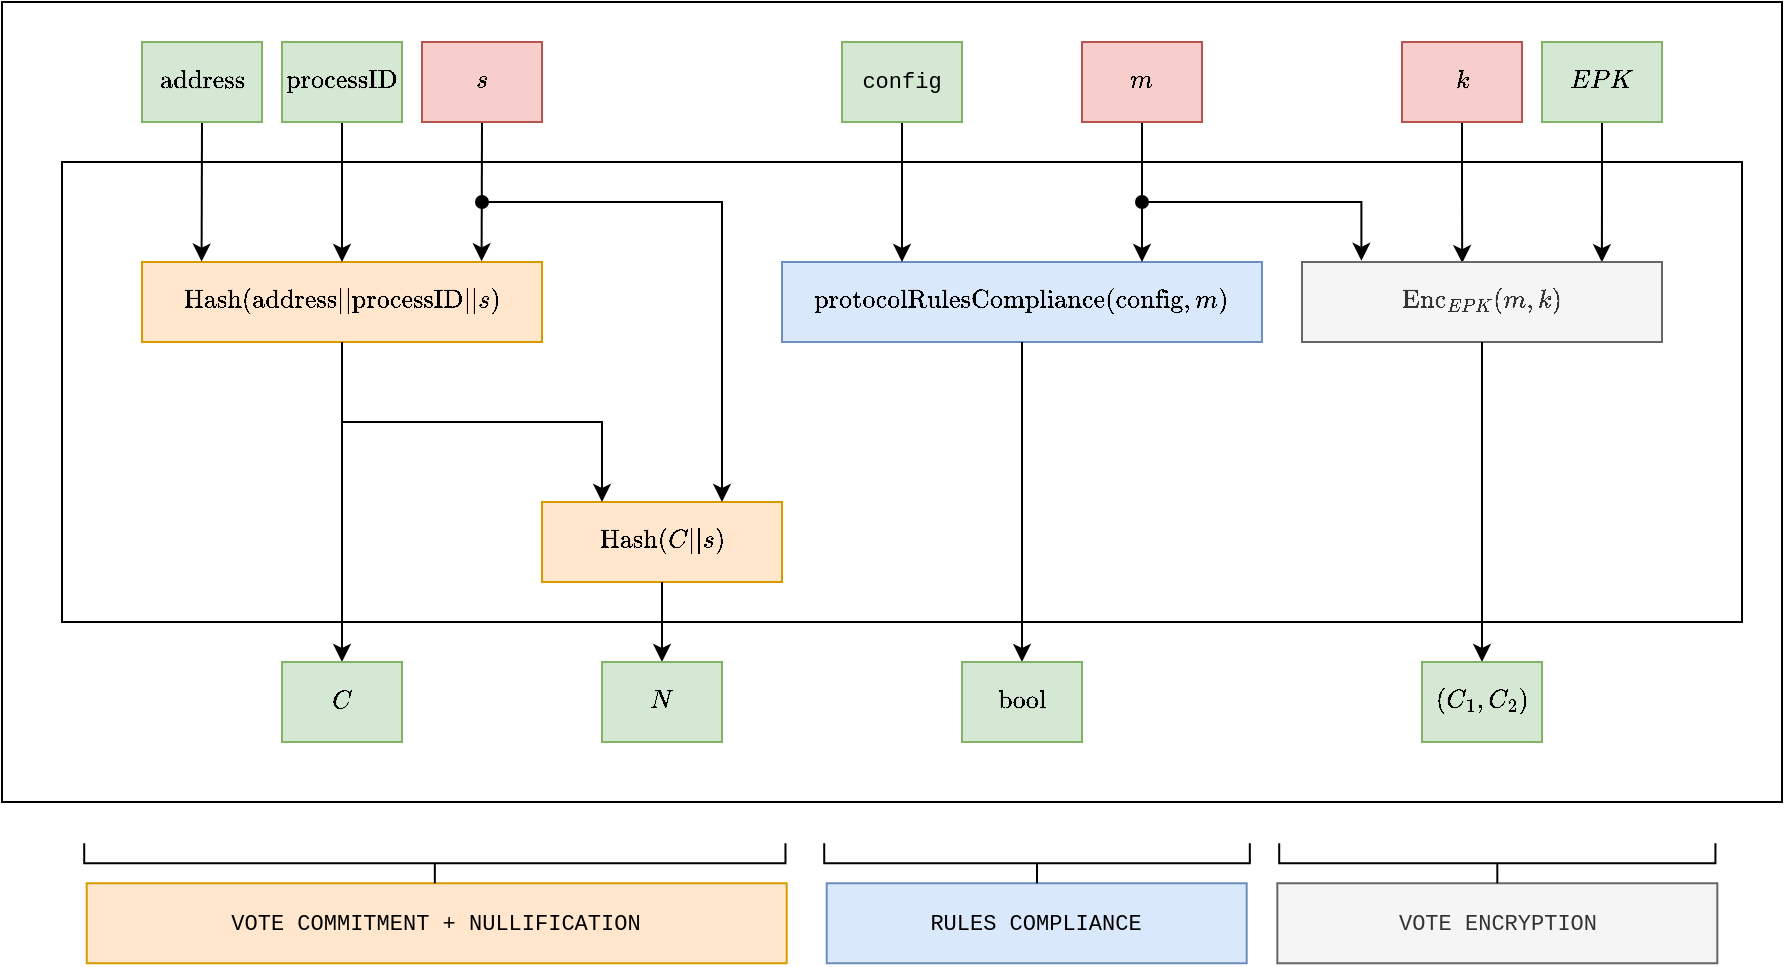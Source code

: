 <mxfile version="25.0.1" pages="4">
  <diagram id="-JAmnd0uZNJ1_gcuKymy" name="1. voter-circuit">
    <mxGraphModel dx="1434" dy="753" grid="1" gridSize="10" guides="1" tooltips="1" connect="1" arrows="1" fold="1" page="1" pageScale="1" pageWidth="1100" pageHeight="850" math="1" shadow="0">
      <root>
        <mxCell id="0" />
        <mxCell id="1" parent="0" />
        <mxCell id="EW1sCxBa3IzSmhOEwzda-1" value="" style="rounded=0;whiteSpace=wrap;html=1;fontFamily=Courier New;" parent="1" vertex="1">
          <mxGeometry x="130" y="60" width="890" height="400" as="geometry" />
        </mxCell>
        <mxCell id="EW1sCxBa3IzSmhOEwzda-2" value="" style="rounded=0;whiteSpace=wrap;html=1;fontFamily=Courier New;" parent="1" vertex="1">
          <mxGeometry x="160" y="140" width="840" height="230" as="geometry" />
        </mxCell>
        <mxCell id="EW1sCxBa3IzSmhOEwzda-3" value="$$\text{Hash}(\text{address} || \text{processID} || s)$$" style="rounded=0;whiteSpace=wrap;html=1;fontSize=11;fontFamily=Courier New;fillColor=#ffe6cc;strokeColor=#d79b00;" parent="1" vertex="1">
          <mxGeometry x="200" y="190" width="200" height="40" as="geometry" />
        </mxCell>
        <mxCell id="EW1sCxBa3IzSmhOEwzda-4" value="" style="endArrow=classic;html=1;rounded=0;exitX=0.5;exitY=1;exitDx=0;exitDy=0;entryX=0.849;entryY=-0.009;entryDx=0;entryDy=0;entryPerimeter=0;fontSize=11;fontFamily=Courier New;" parent="1" source="EW1sCxBa3IzSmhOEwzda-10" target="EW1sCxBa3IzSmhOEwzda-3" edge="1">
          <mxGeometry width="50" height="50" relative="1" as="geometry">
            <mxPoint x="370" y="160" as="sourcePoint" />
            <mxPoint x="369.89" y="200" as="targetPoint" />
          </mxGeometry>
        </mxCell>
        <mxCell id="EW1sCxBa3IzSmhOEwzda-5" value="" style="endArrow=classic;html=1;rounded=0;exitX=0.5;exitY=1;exitDx=0;exitDy=0;entryX=0.5;entryY=0;entryDx=0;entryDy=0;fontSize=11;fontFamily=Courier New;" parent="1" source="EW1sCxBa3IzSmhOEwzda-9" target="EW1sCxBa3IzSmhOEwzda-3" edge="1">
          <mxGeometry width="50" height="50" relative="1" as="geometry">
            <mxPoint x="300" y="160" as="sourcePoint" />
            <mxPoint x="299.89" y="200" as="targetPoint" />
          </mxGeometry>
        </mxCell>
        <mxCell id="EW1sCxBa3IzSmhOEwzda-6" value="" style="endArrow=classic;html=1;rounded=0;exitX=0.5;exitY=1;exitDx=0;exitDy=0;entryX=0.149;entryY=-0.005;entryDx=0;entryDy=0;entryPerimeter=0;fontSize=11;fontFamily=Courier New;" parent="1" source="EW1sCxBa3IzSmhOEwzda-8" target="EW1sCxBa3IzSmhOEwzda-3" edge="1">
          <mxGeometry width="50" height="50" relative="1" as="geometry">
            <mxPoint x="229.89" y="150" as="sourcePoint" />
            <mxPoint x="229.89" y="200" as="targetPoint" />
          </mxGeometry>
        </mxCell>
        <mxCell id="EW1sCxBa3IzSmhOEwzda-7" value="" style="endArrow=classic;html=1;rounded=0;entryX=0.5;entryY=0;entryDx=0;entryDy=0;exitX=0.5;exitY=1;exitDx=0;exitDy=0;fontSize=11;fontFamily=Courier New;" parent="1" source="EW1sCxBa3IzSmhOEwzda-3" target="EW1sCxBa3IzSmhOEwzda-11" edge="1">
          <mxGeometry width="50" height="50" relative="1" as="geometry">
            <mxPoint x="299.58" y="230" as="sourcePoint" />
            <mxPoint x="300" y="710" as="targetPoint" />
          </mxGeometry>
        </mxCell>
        <mxCell id="EW1sCxBa3IzSmhOEwzda-8" value="&lt;div style=&quot;font-size: 11px;&quot;&gt;$$\text{address}$$&lt;/div&gt;" style="rounded=0;whiteSpace=wrap;html=1;fontSize=11;fillColor=#d5e8d4;strokeColor=#82b366;fontFamily=Courier New;" parent="1" vertex="1">
          <mxGeometry x="200" y="80" width="60" height="40" as="geometry" />
        </mxCell>
        <mxCell id="EW1sCxBa3IzSmhOEwzda-9" value="$$\text{processID}$$" style="rounded=0;whiteSpace=wrap;html=1;fontSize=11;fillColor=#d5e8d4;strokeColor=#82b366;fontFamily=Courier New;" parent="1" vertex="1">
          <mxGeometry x="270" y="80" width="60" height="40" as="geometry" />
        </mxCell>
        <mxCell id="EW1sCxBa3IzSmhOEwzda-10" value="$$s$$" style="rounded=0;whiteSpace=wrap;html=1;fontSize=11;fillColor=#f8cecc;strokeColor=#b85450;fontFamily=Courier New;" parent="1" vertex="1">
          <mxGeometry x="340" y="80" width="60" height="40" as="geometry" />
        </mxCell>
        <mxCell id="EW1sCxBa3IzSmhOEwzda-11" value="$$C$$" style="rounded=0;whiteSpace=wrap;html=1;fontSize=11;fillColor=#d5e8d4;strokeColor=#82b366;fontFamily=Courier New;" parent="1" vertex="1">
          <mxGeometry x="270" y="390" width="60" height="40" as="geometry" />
        </mxCell>
        <mxCell id="EW1sCxBa3IzSmhOEwzda-12" value="$$\text{protocolRulesCompliance}(\text{config}, m)$$" style="rounded=0;whiteSpace=wrap;html=1;fontSize=11;fillColor=#dae8fc;strokeColor=#6c8ebf;fontFamily=Courier New;" parent="1" vertex="1">
          <mxGeometry x="520" y="190" width="240" height="40" as="geometry" />
        </mxCell>
        <mxCell id="EW1sCxBa3IzSmhOEwzda-13" value="" style="edgeStyle=orthogonalEdgeStyle;rounded=0;orthogonalLoop=1;jettySize=auto;html=1;entryX=0.25;entryY=0;entryDx=0;entryDy=0;fontSize=11;fontFamily=Courier New;" parent="1" source="EW1sCxBa3IzSmhOEwzda-14" target="EW1sCxBa3IzSmhOEwzda-12" edge="1">
          <mxGeometry relative="1" as="geometry" />
        </mxCell>
        <mxCell id="EW1sCxBa3IzSmhOEwzda-14" value="config" style="rounded=0;whiteSpace=wrap;html=1;fontSize=11;fillColor=#d5e8d4;strokeColor=#82b366;fontFamily=Courier New;" parent="1" vertex="1">
          <mxGeometry x="550" y="80" width="60" height="40" as="geometry" />
        </mxCell>
        <mxCell id="EW1sCxBa3IzSmhOEwzda-15" value="" style="edgeStyle=orthogonalEdgeStyle;rounded=0;orthogonalLoop=1;jettySize=auto;html=1;entryX=0.165;entryY=-0.015;entryDx=0;entryDy=0;entryPerimeter=0;startArrow=oval;startFill=1;fontSize=11;fontFamily=Courier New;" parent="1" target="EW1sCxBa3IzSmhOEwzda-22" edge="1">
          <mxGeometry relative="1" as="geometry">
            <mxPoint x="700" y="160" as="sourcePoint" />
            <Array as="points">
              <mxPoint x="700" y="160" />
              <mxPoint x="810" y="160" />
            </Array>
          </mxGeometry>
        </mxCell>
        <mxCell id="EW1sCxBa3IzSmhOEwzda-16" value="" style="edgeStyle=orthogonalEdgeStyle;rounded=0;orthogonalLoop=1;jettySize=auto;html=1;entryX=0.75;entryY=0;entryDx=0;entryDy=0;fontSize=11;fontFamily=Courier New;" parent="1" source="EW1sCxBa3IzSmhOEwzda-17" target="EW1sCxBa3IzSmhOEwzda-12" edge="1">
          <mxGeometry relative="1" as="geometry" />
        </mxCell>
        <mxCell id="EW1sCxBa3IzSmhOEwzda-17" value="$$m$$" style="rounded=0;whiteSpace=wrap;html=1;fontSize=11;fillColor=#f8cecc;strokeColor=#b85450;fontFamily=Courier New;" parent="1" vertex="1">
          <mxGeometry x="670" y="80" width="60" height="40" as="geometry" />
        </mxCell>
        <mxCell id="EW1sCxBa3IzSmhOEwzda-18" value="" style="edgeStyle=orthogonalEdgeStyle;rounded=0;orthogonalLoop=1;jettySize=auto;html=1;entryX=0.445;entryY=0.014;entryDx=0;entryDy=0;entryPerimeter=0;fontSize=11;fontFamily=Courier New;" parent="1" source="EW1sCxBa3IzSmhOEwzda-19" target="EW1sCxBa3IzSmhOEwzda-22" edge="1">
          <mxGeometry relative="1" as="geometry" />
        </mxCell>
        <mxCell id="EW1sCxBa3IzSmhOEwzda-19" value="$$k$$" style="rounded=0;whiteSpace=wrap;html=1;fontSize=11;fillColor=#f8cecc;strokeColor=#b85450;fontFamily=Courier New;" parent="1" vertex="1">
          <mxGeometry x="830" y="80" width="60" height="40" as="geometry" />
        </mxCell>
        <mxCell id="EW1sCxBa3IzSmhOEwzda-20" value="" style="edgeStyle=orthogonalEdgeStyle;rounded=0;orthogonalLoop=1;jettySize=auto;html=1;entryX=0.833;entryY=0.003;entryDx=0;entryDy=0;entryPerimeter=0;fontSize=11;fontFamily=Courier New;" parent="1" source="EW1sCxBa3IzSmhOEwzda-21" target="EW1sCxBa3IzSmhOEwzda-22" edge="1">
          <mxGeometry relative="1" as="geometry" />
        </mxCell>
        <mxCell id="EW1sCxBa3IzSmhOEwzda-21" value="$$EPK$$" style="rounded=0;whiteSpace=wrap;html=1;fontSize=11;fillColor=#d5e8d4;strokeColor=#82b366;fontFamily=Courier New;" parent="1" vertex="1">
          <mxGeometry x="900" y="80" width="60" height="40" as="geometry" />
        </mxCell>
        <mxCell id="EW1sCxBa3IzSmhOEwzda-22" value="$$\text{Enc}_{EPK}(m, k)$$" style="rounded=0;whiteSpace=wrap;html=1;fontSize=11;fontFamily=Courier New;fillColor=#f5f5f5;fontColor=#333333;strokeColor=#666666;" parent="1" vertex="1">
          <mxGeometry x="780" y="190" width="180" height="40" as="geometry" />
        </mxCell>
        <mxCell id="EW1sCxBa3IzSmhOEwzda-23" value="$$\text{Hash}(C || s)$$" style="rounded=0;whiteSpace=wrap;html=1;fontSize=11;fontFamily=Courier New;fillColor=#ffe6cc;strokeColor=#d79b00;" parent="1" vertex="1">
          <mxGeometry x="400" y="310" width="120" height="40" as="geometry" />
        </mxCell>
        <mxCell id="EW1sCxBa3IzSmhOEwzda-24" value="" style="edgeStyle=orthogonalEdgeStyle;rounded=0;orthogonalLoop=1;jettySize=auto;html=1;entryX=0.75;entryY=0;entryDx=0;entryDy=0;startArrow=oval;startFill=1;fontSize=11;fontFamily=Courier New;" parent="1" target="EW1sCxBa3IzSmhOEwzda-23" edge="1">
          <mxGeometry relative="1" as="geometry">
            <mxPoint x="370" y="160" as="sourcePoint" />
            <mxPoint x="490" y="189" as="targetPoint" />
            <Array as="points">
              <mxPoint x="490" y="160" />
            </Array>
          </mxGeometry>
        </mxCell>
        <mxCell id="EW1sCxBa3IzSmhOEwzda-25" value="" style="edgeStyle=orthogonalEdgeStyle;rounded=0;orthogonalLoop=1;jettySize=auto;html=1;entryX=0.25;entryY=0;entryDx=0;entryDy=0;fontSize=11;fontFamily=Courier New;" parent="1" target="EW1sCxBa3IzSmhOEwzda-23" edge="1">
          <mxGeometry relative="1" as="geometry">
            <mxPoint x="300" y="270" as="sourcePoint" />
            <mxPoint x="830" y="209" as="targetPoint" />
            <Array as="points">
              <mxPoint x="430" y="270" />
            </Array>
          </mxGeometry>
        </mxCell>
        <mxCell id="EW1sCxBa3IzSmhOEwzda-26" value="" style="endArrow=classic;html=1;rounded=0;exitX=0.5;exitY=1;exitDx=0;exitDy=0;entryX=0.5;entryY=0;entryDx=0;entryDy=0;fontSize=11;fontFamily=Courier New;" parent="1" source="EW1sCxBa3IzSmhOEwzda-23" target="EW1sCxBa3IzSmhOEwzda-27" edge="1">
          <mxGeometry width="50" height="50" relative="1" as="geometry">
            <mxPoint x="460" y="390" as="sourcePoint" />
            <mxPoint x="460" y="710" as="targetPoint" />
          </mxGeometry>
        </mxCell>
        <mxCell id="EW1sCxBa3IzSmhOEwzda-27" value="$$N$$" style="rounded=0;whiteSpace=wrap;html=1;fontSize=11;fillColor=#d5e8d4;strokeColor=#82b366;fontFamily=Courier New;" parent="1" vertex="1">
          <mxGeometry x="430" y="390" width="60" height="40" as="geometry" />
        </mxCell>
        <mxCell id="EW1sCxBa3IzSmhOEwzda-28" value="" style="endArrow=classic;html=1;rounded=0;exitX=0.5;exitY=1;exitDx=0;exitDy=0;entryX=0.5;entryY=0;entryDx=0;entryDy=0;fontSize=11;fontFamily=Courier New;" parent="1" source="EW1sCxBa3IzSmhOEwzda-12" target="EW1sCxBa3IzSmhOEwzda-29" edge="1">
          <mxGeometry width="50" height="50" relative="1" as="geometry">
            <mxPoint x="639.58" y="230" as="sourcePoint" />
            <mxPoint x="639.58" y="390" as="targetPoint" />
          </mxGeometry>
        </mxCell>
        <mxCell id="EW1sCxBa3IzSmhOEwzda-29" value="$$\text{bool}$$" style="rounded=0;whiteSpace=wrap;html=1;fontSize=11;fillColor=#d5e8d4;strokeColor=#82b366;fontFamily=Courier New;" parent="1" vertex="1">
          <mxGeometry x="610" y="390" width="60" height="40" as="geometry" />
        </mxCell>
        <mxCell id="EW1sCxBa3IzSmhOEwzda-30" value="" style="endArrow=classic;html=1;rounded=0;exitX=0.5;exitY=1;exitDx=0;exitDy=0;entryX=0.5;entryY=0;entryDx=0;entryDy=0;fontSize=11;fontFamily=Courier New;" parent="1" source="EW1sCxBa3IzSmhOEwzda-22" target="EW1sCxBa3IzSmhOEwzda-31" edge="1">
          <mxGeometry width="50" height="50" relative="1" as="geometry">
            <mxPoint x="880" y="230" as="sourcePoint" />
            <mxPoint x="870" y="510" as="targetPoint" />
          </mxGeometry>
        </mxCell>
        <mxCell id="EW1sCxBa3IzSmhOEwzda-31" value="$$(C_1, C_2)$$" style="rounded=0;whiteSpace=wrap;html=1;fontSize=11;fillColor=#d5e8d4;strokeColor=#82b366;fontFamily=Courier New;" parent="1" vertex="1">
          <mxGeometry x="840" y="390" width="60" height="40" as="geometry" />
        </mxCell>
        <mxCell id="EW1sCxBa3IzSmhOEwzda-32" value="VOTE COMMITMENT + NULLIFICATION" style="text;html=1;align=center;verticalAlign=middle;whiteSpace=wrap;rounded=0;fontFamily=Courier New;fillColor=#ffe6cc;strokeColor=#d79b00;fontSize=11;" parent="1" vertex="1">
          <mxGeometry x="172.35" y="500.63" width="350" height="40" as="geometry" />
        </mxCell>
        <mxCell id="EW1sCxBa3IzSmhOEwzda-33" value="RULES COMPLIANCE" style="text;html=1;align=center;verticalAlign=middle;whiteSpace=wrap;rounded=0;fontFamily=Courier New;fillColor=#dae8fc;strokeColor=#6c8ebf;fontSize=11;" parent="1" vertex="1">
          <mxGeometry x="542.35" y="500.63" width="210" height="40" as="geometry" />
        </mxCell>
        <mxCell id="EW1sCxBa3IzSmhOEwzda-34" value="VOTE ENCRYPTION" style="text;html=1;align=center;verticalAlign=middle;whiteSpace=wrap;rounded=0;fontFamily=Courier New;fillColor=#f5f5f5;strokeColor=#666666;fontSize=11;fontColor=#333333;" parent="1" vertex="1">
          <mxGeometry x="767.66" y="500.63" width="220" height="40" as="geometry" />
        </mxCell>
        <mxCell id="EW1sCxBa3IzSmhOEwzda-35" value="" style="strokeWidth=1;html=1;shape=mxgraph.flowchart.annotation_2;align=left;labelPosition=right;pointerEvents=1;rotation=-90;" parent="1" vertex="1">
          <mxGeometry x="336.42" y="315.32" width="20" height="350.63" as="geometry" />
        </mxCell>
        <mxCell id="EW1sCxBa3IzSmhOEwzda-36" value="" style="strokeWidth=1;html=1;shape=mxgraph.flowchart.annotation_2;align=left;labelPosition=right;pointerEvents=1;rotation=-90;" parent="1" vertex="1">
          <mxGeometry x="637.51" y="384.24" width="20" height="212.8" as="geometry" />
        </mxCell>
        <mxCell id="EW1sCxBa3IzSmhOEwzda-37" value="" style="strokeWidth=1;html=1;shape=mxgraph.flowchart.annotation_2;align=left;labelPosition=right;pointerEvents=1;rotation=-90;" parent="1" vertex="1">
          <mxGeometry x="867.66" y="381.59" width="20" height="218.11" as="geometry" />
        </mxCell>
      </root>
    </mxGraphModel>
  </diagram>
  <diagram name="2. authentication-circuit" id="FocDNK0yRkmTtnVSRizj">
    <mxGraphModel dx="1593" dy="837" grid="1" gridSize="10" guides="1" tooltips="1" connect="1" arrows="1" fold="1" page="1" pageScale="1" pageWidth="1100" pageHeight="850" math="1" shadow="0">
      <root>
        <mxCell id="U726NmcKOxkLk4yX-4My-0" />
        <mxCell id="U726NmcKOxkLk4yX-4My-1" parent="U726NmcKOxkLk4yX-4My-0" />
        <mxCell id="-n0zQNNrxNN8dLtkatG7-26" value="&lt;div&gt;&lt;br&gt;&lt;/div&gt;" style="rounded=0;whiteSpace=wrap;html=1;fontSize=11;" vertex="1" parent="U726NmcKOxkLk4yX-4My-1">
          <mxGeometry x="150" y="39.88" width="1270" height="590.12" as="geometry" />
        </mxCell>
        <mxCell id="-n0zQNNrxNN8dLtkatG7-0" value="&lt;div&gt;&lt;br&gt;&lt;/div&gt;" style="rounded=0;whiteSpace=wrap;html=1;fontSize=11;" vertex="1" parent="U726NmcKOxkLk4yX-4My-1">
          <mxGeometry x="180" y="139.88" width="1210" height="390.12" as="geometry" />
        </mxCell>
        <mxCell id="U726NmcKOxkLk4yX-4My-2" value="$$\text{Proof.verify}(\text{vote proof, public inputs})$$" style="rounded=0;whiteSpace=wrap;html=1;fontSize=10;fillColor=#fff2cc;strokeColor=#d6b656;fontFamily=Courier New;" vertex="1" parent="U726NmcKOxkLk4yX-4My-1">
          <mxGeometry x="200" y="390" width="200" height="40" as="geometry" />
        </mxCell>
        <mxCell id="U726NmcKOxkLk4yX-4My-3" value="" style="endArrow=classic;html=1;rounded=0;exitX=0.5;exitY=1;exitDx=0;exitDy=0;entryX=0.25;entryY=0;entryDx=0;entryDy=0;fontSize=11;" edge="1" parent="U726NmcKOxkLk4yX-4My-1" source="U726NmcKOxkLk4yX-4My-5" target="U726NmcKOxkLk4yX-4My-2">
          <mxGeometry width="50" height="50" relative="1" as="geometry">
            <mxPoint x="229.89" y="150" as="sourcePoint" />
            <mxPoint x="229.89" y="200" as="targetPoint" />
          </mxGeometry>
        </mxCell>
        <mxCell id="U726NmcKOxkLk4yX-4My-4" value="" style="endArrow=classic;html=1;rounded=0;entryX=0.5;entryY=0;entryDx=0;entryDy=0;exitX=0.5;exitY=1;exitDx=0;exitDy=0;fontSize=11;" edge="1" parent="U726NmcKOxkLk4yX-4My-1" source="U726NmcKOxkLk4yX-4My-2" target="U726NmcKOxkLk4yX-4My-7">
          <mxGeometry width="50" height="50" relative="1" as="geometry">
            <mxPoint x="299.58" y="340" as="sourcePoint" />
            <mxPoint x="300" y="820" as="targetPoint" />
          </mxGeometry>
        </mxCell>
        <mxCell id="U726NmcKOxkLk4yX-4My-5" value="&lt;div style=&quot;font-size: 11px;&quot;&gt;$$\text{vote proof}$$&lt;/div&gt;" style="rounded=0;whiteSpace=wrap;html=1;fontSize=11;fillColor=#d5e8d4;strokeColor=#82b366;fontFamily=Courier New;" vertex="1" parent="U726NmcKOxkLk4yX-4My-1">
          <mxGeometry x="220" y="70" width="60" height="40" as="geometry" />
        </mxCell>
        <mxCell id="U726NmcKOxkLk4yX-4My-6" value="&lt;div&gt;$$\text{processID}$$&lt;/div&gt;" style="rounded=0;whiteSpace=wrap;html=1;fontSize=11;fillColor=#d5e8d4;strokeColor=#82b366;fontFamily=Courier New;" vertex="1" parent="U726NmcKOxkLk4yX-4My-1">
          <mxGeometry x="340" y="70" width="60" height="40" as="geometry" />
        </mxCell>
        <mxCell id="U726NmcKOxkLk4yX-4My-7" value="&lt;div&gt;$$\text{bool}$$&lt;/div&gt;" style="rounded=0;whiteSpace=wrap;html=1;fontSize=11;fillColor=#d5e8d4;strokeColor=#82b366;fontFamily=Courier New;" vertex="1" parent="U726NmcKOxkLk4yX-4My-1">
          <mxGeometry x="270" y="560" width="60" height="40" as="geometry" />
        </mxCell>
        <mxCell id="U726NmcKOxkLk4yX-4My-8" value="config" style="rounded=0;whiteSpace=wrap;html=1;fontSize=11;fillColor=#d5e8d4;strokeColor=#82b366;fontFamily=Courier New;" vertex="1" parent="U726NmcKOxkLk4yX-4My-1">
          <mxGeometry x="410" y="70" width="60" height="40" as="geometry" />
        </mxCell>
        <mxCell id="U726NmcKOxkLk4yX-4My-9" value="$$EPK$$" style="rounded=0;whiteSpace=wrap;html=1;fontSize=11;fillColor=#d5e8d4;strokeColor=#82b366;fontFamily=Courier New;" vertex="1" parent="U726NmcKOxkLk4yX-4My-1">
          <mxGeometry x="480" y="70" width="60" height="40" as="geometry" />
        </mxCell>
        <mxCell id="U726NmcKOxkLk4yX-4My-10" value="" style="edgeStyle=orthogonalEdgeStyle;rounded=0;orthogonalLoop=1;jettySize=auto;html=1;entryX=0.75;entryY=0;entryDx=0;entryDy=0;fontSize=11;startArrow=oval;startFill=1;" edge="1" parent="U726NmcKOxkLk4yX-4My-1" target="U726NmcKOxkLk4yX-4My-2">
          <mxGeometry relative="1" as="geometry">
            <mxPoint x="630" y="350" as="sourcePoint" />
            <mxPoint x="830" y="319" as="targetPoint" />
            <Array as="points">
              <mxPoint x="350" y="350" />
            </Array>
          </mxGeometry>
        </mxCell>
        <mxCell id="U726NmcKOxkLk4yX-4My-11" value="$$N$$" style="rounded=0;whiteSpace=wrap;html=1;fontSize=11;fillColor=#d5e8d4;strokeColor=#82b366;fontFamily=Courier New;" vertex="1" parent="U726NmcKOxkLk4yX-4My-1">
          <mxGeometry x="620" y="70" width="60" height="40" as="geometry" />
        </mxCell>
        <mxCell id="U726NmcKOxkLk4yX-4My-12" value="" style="endArrow=classic;html=1;rounded=0;exitX=0.5;exitY=1;exitDx=0;exitDy=0;fontSize=11;entryX=0.5;entryY=0;entryDx=0;entryDy=0;" edge="1" parent="U726NmcKOxkLk4yX-4My-1" target="U726NmcKOxkLk4yX-4My-24">
          <mxGeometry width="50" height="50" relative="1" as="geometry">
            <mxPoint x="630" y="320" as="sourcePoint" />
            <mxPoint x="630" y="530" as="targetPoint" />
          </mxGeometry>
        </mxCell>
        <mxCell id="U726NmcKOxkLk4yX-4My-13" value="$$\text{bool}$$" style="rounded=0;whiteSpace=wrap;html=1;fontSize=11;fillColor=#d5e8d4;strokeColor=#82b366;fontFamily=Courier New;" vertex="1" parent="U726NmcKOxkLk4yX-4My-1">
          <mxGeometry x="1240" y="560" width="60" height="40" as="geometry" />
        </mxCell>
        <mxCell id="U726NmcKOxkLk4yX-4My-14" value="$$(C_1, C_2)$$" style="rounded=0;whiteSpace=wrap;html=1;fontSize=11;fillColor=#d5e8d4;strokeColor=#82b366;fontFamily=Courier New;" vertex="1" parent="U726NmcKOxkLk4yX-4My-1">
          <mxGeometry x="550" y="70" width="60" height="40" as="geometry" />
        </mxCell>
        <mxCell id="U726NmcKOxkLk4yX-4My-15" value="$$C$$" style="rounded=0;whiteSpace=wrap;html=1;fontSize=11;fillColor=#d5e8d4;strokeColor=#82b366;fontFamily=Courier New;" vertex="1" parent="U726NmcKOxkLk4yX-4My-1">
          <mxGeometry x="690" y="70" width="60" height="40" as="geometry" />
        </mxCell>
        <mxCell id="U726NmcKOxkLk4yX-4My-16" value="$$\text{weight}$$" style="rounded=0;whiteSpace=wrap;html=1;fontSize=11;fillColor=#d5e8d4;strokeColor=#82b366;fontFamily=Courier New;" vertex="1" parent="U726NmcKOxkLk4yX-4My-1">
          <mxGeometry x="760" y="70" width="60" height="40" as="geometry" />
        </mxCell>
        <mxCell id="U726NmcKOxkLk4yX-4My-17" value="$$\text{public inputs}$$" style="rounded=0;whiteSpace=wrap;html=1;fontSize=11;fillColor=#fff2cc;strokeColor=#d6b656;fontFamily=Courier New;" vertex="1" parent="U726NmcKOxkLk4yX-4My-1">
          <mxGeometry x="540" y="280" width="180" height="40" as="geometry" />
        </mxCell>
        <mxCell id="U726NmcKOxkLk4yX-4My-18" value="" style="edgeStyle=orthogonalEdgeStyle;rounded=0;orthogonalLoop=1;jettySize=auto;html=1;entryX=0.23;entryY=-0.003;entryDx=0;entryDy=0;entryPerimeter=0;" edge="1" parent="U726NmcKOxkLk4yX-4My-1" source="U726NmcKOxkLk4yX-4My-19" target="U726NmcKOxkLk4yX-4My-17">
          <mxGeometry relative="1" as="geometry">
            <mxPoint x="580" y="280" as="targetPoint" />
          </mxGeometry>
        </mxCell>
        <mxCell id="U726NmcKOxkLk4yX-4My-19" value="" style="strokeWidth=1;html=1;shape=mxgraph.flowchart.annotation_2;align=left;labelPosition=right;pointerEvents=1;rotation=-90;" vertex="1" parent="U726NmcKOxkLk4yX-4My-1">
          <mxGeometry x="570.91" y="-87.65" width="21.21" height="419.25" as="geometry" />
        </mxCell>
        <mxCell id="U726NmcKOxkLk4yX-4My-20" value="" style="edgeStyle=orthogonalEdgeStyle;rounded=0;orthogonalLoop=1;jettySize=auto;html=1;" edge="1" parent="U726NmcKOxkLk4yX-4My-1" source="U726NmcKOxkLk4yX-4My-21" target="U726NmcKOxkLk4yX-4My-23">
          <mxGeometry relative="1" as="geometry" />
        </mxCell>
        <mxCell id="U726NmcKOxkLk4yX-4My-21" value="$$pk$$" style="rounded=0;whiteSpace=wrap;html=1;fontSize=11;fillColor=#d5e8d4;strokeColor=#82b366;fontFamily=Courier New;" vertex="1" parent="U726NmcKOxkLk4yX-4My-1">
          <mxGeometry x="1120" y="70" width="60" height="40" as="geometry" />
        </mxCell>
        <mxCell id="U726NmcKOxkLk4yX-4My-23" value="$$\text{Hash}(pk)$$" style="rounded=0;whiteSpace=wrap;html=1;fontSize=11;fillColor=#f8cecc;strokeColor=#b85450;fontFamily=Courier New;" vertex="1" parent="U726NmcKOxkLk4yX-4My-1">
          <mxGeometry x="1110" y="190" width="80" height="40" as="geometry" />
        </mxCell>
        <mxCell id="U726NmcKOxkLk4yX-4My-24" value="$$\text{Hash}(\text{public inputs})$$" style="rounded=0;whiteSpace=wrap;html=1;fontSize=11;fillColor=#e1d5e7;strokeColor=#9673a6;fontFamily=Courier New;" vertex="1" parent="U726NmcKOxkLk4yX-4My-1">
          <mxGeometry x="540" y="385" width="180" height="40" as="geometry" />
        </mxCell>
        <mxCell id="U726NmcKOxkLk4yX-4My-26" value="$$\text{MT proof}$$" style="rounded=0;whiteSpace=wrap;html=1;fontSize=11;fillColor=#d5e8d4;strokeColor=#82b366;fontFamily=Courier New;" vertex="1" parent="U726NmcKOxkLk4yX-4My-1">
          <mxGeometry x="860" y="70" width="60" height="40" as="geometry" />
        </mxCell>
        <mxCell id="U726NmcKOxkLk4yX-4My-27" style="edgeStyle=orthogonalEdgeStyle;rounded=0;orthogonalLoop=1;jettySize=auto;html=1;exitX=0.5;exitY=1;exitDx=0;exitDy=0;entryX=0.702;entryY=0.009;entryDx=0;entryDy=0;entryPerimeter=0;" edge="1" parent="U726NmcKOxkLk4yX-4My-1" source="U726NmcKOxkLk4yX-4My-28" target="U726NmcKOxkLk4yX-4My-32">
          <mxGeometry relative="1" as="geometry">
            <mxPoint x="1310" y="480" as="targetPoint" />
          </mxGeometry>
        </mxCell>
        <mxCell id="U726NmcKOxkLk4yX-4My-28" value="$$\text{signature}$$" style="rounded=0;whiteSpace=wrap;html=1;fontSize=11;fillColor=#d5e8d4;strokeColor=#82b366;fontFamily=Courier New;" vertex="1" parent="U726NmcKOxkLk4yX-4My-1">
          <mxGeometry x="1280" y="70" width="60" height="40" as="geometry" />
        </mxCell>
        <mxCell id="U726NmcKOxkLk4yX-4My-29" value="$$\text{MT root}$$" style="rounded=0;whiteSpace=wrap;html=1;fontSize=11;fillColor=#d5e8d4;strokeColor=#82b366;fontFamily=Courier New;" vertex="1" parent="U726NmcKOxkLk4yX-4My-1">
          <mxGeometry x="930" y="70" width="60" height="40" as="geometry" />
        </mxCell>
        <mxCell id="U726NmcKOxkLk4yX-4My-30" value="" style="edgeStyle=orthogonalEdgeStyle;rounded=0;orthogonalLoop=1;jettySize=auto;html=1;exitX=0.5;exitY=1;exitDx=0;exitDy=0;entryX=0.31;entryY=0.025;entryDx=0;entryDy=0;entryPerimeter=0;" edge="1" parent="U726NmcKOxkLk4yX-4My-1" source="U726NmcKOxkLk4yX-4My-24" target="U726NmcKOxkLk4yX-4My-32">
          <mxGeometry relative="1" as="geometry">
            <mxPoint x="870" y="250" as="sourcePoint" />
            <mxPoint x="940" y="480" as="targetPoint" />
            <Array as="points">
              <mxPoint x="630" y="450" />
              <mxPoint x="1232" y="450" />
            </Array>
          </mxGeometry>
        </mxCell>
        <mxCell id="U726NmcKOxkLk4yX-4My-31" style="edgeStyle=orthogonalEdgeStyle;rounded=0;orthogonalLoop=1;jettySize=auto;html=1;" edge="1" parent="U726NmcKOxkLk4yX-4My-1" source="U726NmcKOxkLk4yX-4My-32" target="U726NmcKOxkLk4yX-4My-13">
          <mxGeometry relative="1" as="geometry" />
        </mxCell>
        <mxCell id="U726NmcKOxkLk4yX-4My-32" value="$$\text{Signature.verify}()$$" style="rounded=0;whiteSpace=wrap;html=1;fontSize=10;fillColor=#e1d5e7;strokeColor=#9673a6;fontFamily=Courier New;" vertex="1" parent="U726NmcKOxkLk4yX-4My-1">
          <mxGeometry x="1170" y="470" width="200" height="40" as="geometry" />
        </mxCell>
        <mxCell id="U726NmcKOxkLk4yX-4My-33" value="" style="edgeStyle=orthogonalEdgeStyle;rounded=0;orthogonalLoop=1;jettySize=auto;html=1;fontSize=11;startArrow=oval;startFill=1;" edge="1" parent="U726NmcKOxkLk4yX-4My-1">
          <mxGeometry relative="1" as="geometry">
            <mxPoint x="1150" y="160" as="sourcePoint" />
            <mxPoint x="1270" y="470" as="targetPoint" />
            <Array as="points">
              <mxPoint x="1270" y="160" />
            </Array>
          </mxGeometry>
        </mxCell>
        <mxCell id="U726NmcKOxkLk4yX-4My-34" value="" style="edgeStyle=orthogonalEdgeStyle;rounded=0;orthogonalLoop=1;jettySize=auto;html=1;fontSize=11;startArrow=oval;startFill=1;jumpStyle=arc;entryX=0.797;entryY=0.02;entryDx=0;entryDy=0;entryPerimeter=0;" edge="1" parent="U726NmcKOxkLk4yX-4My-1" target="Alor29dF2PIa9BzgdgEN-0">
          <mxGeometry relative="1" as="geometry">
            <mxPoint x="1000" y="250" as="sourcePoint" />
            <mxPoint x="1420" y="320" as="targetPoint" />
            <Array as="points">
              <mxPoint x="1000" y="290" />
              <mxPoint x="999" y="290" />
            </Array>
          </mxGeometry>
        </mxCell>
        <mxCell id="Alor29dF2PIa9BzgdgEN-5" style="edgeStyle=orthogonalEdgeStyle;rounded=0;orthogonalLoop=1;jettySize=auto;html=1;" edge="1" parent="U726NmcKOxkLk4yX-4My-1" source="Alor29dF2PIa9BzgdgEN-0" target="Alor29dF2PIa9BzgdgEN-4">
          <mxGeometry relative="1" as="geometry" />
        </mxCell>
        <mxCell id="Alor29dF2PIa9BzgdgEN-0" value="&lt;div&gt;$$\text{MT.verify}()$$&lt;/div&gt;" style="rounded=0;whiteSpace=wrap;html=1;fontSize=11;fillColor=#f8cecc;strokeColor=#b85450;fontFamily=Courier New;" vertex="1" parent="U726NmcKOxkLk4yX-4My-1">
          <mxGeometry x="840" y="320" width="200" height="40" as="geometry" />
        </mxCell>
        <mxCell id="Alor29dF2PIa9BzgdgEN-1" value="" style="endArrow=classic;html=1;rounded=0;exitX=0.5;exitY=1;exitDx=0;exitDy=0;fontSize=11;exitPerimeter=0;" edge="1" parent="U726NmcKOxkLk4yX-4My-1" source="U726NmcKOxkLk4yX-4My-19">
          <mxGeometry width="50" height="50" relative="1" as="geometry">
            <mxPoint x="789.58" y="160" as="sourcePoint" />
            <mxPoint x="870" y="320" as="targetPoint" />
            <Array as="points">
              <mxPoint x="791" y="280" />
              <mxPoint x="870" y="280" />
            </Array>
          </mxGeometry>
        </mxCell>
        <mxCell id="Alor29dF2PIa9BzgdgEN-2" style="edgeStyle=orthogonalEdgeStyle;rounded=0;orthogonalLoop=1;jettySize=auto;html=1;exitX=0.5;exitY=1;exitDx=0;exitDy=0;" edge="1" parent="U726NmcKOxkLk4yX-4My-1" source="U726NmcKOxkLk4yX-4My-26">
          <mxGeometry relative="1" as="geometry">
            <mxPoint x="890" y="320" as="targetPoint" />
            <mxPoint x="889.71" y="120" as="sourcePoint" />
          </mxGeometry>
        </mxCell>
        <mxCell id="Alor29dF2PIa9BzgdgEN-3" style="edgeStyle=orthogonalEdgeStyle;rounded=0;orthogonalLoop=1;jettySize=auto;html=1;exitX=0.5;exitY=1;exitDx=0;exitDy=0;" edge="1" parent="U726NmcKOxkLk4yX-4My-1" source="U726NmcKOxkLk4yX-4My-29">
          <mxGeometry relative="1" as="geometry">
            <mxPoint x="959.9" y="320" as="targetPoint" />
            <mxPoint x="959.61" y="120" as="sourcePoint" />
          </mxGeometry>
        </mxCell>
        <mxCell id="U726NmcKOxkLk4yX-4My-22" value="" style="edgeStyle=orthogonalEdgeStyle;rounded=0;orthogonalLoop=1;jettySize=auto;html=1;entryX=0.82;entryY=0.005;entryDx=0;entryDy=0;exitX=0.5;exitY=1;exitDx=0;exitDy=0;entryPerimeter=0;jumpStyle=arc;" edge="1" parent="U726NmcKOxkLk4yX-4My-1" source="U726NmcKOxkLk4yX-4My-25" target="U726NmcKOxkLk4yX-4My-17">
          <mxGeometry relative="1" as="geometry">
            <mxPoint x="880" y="280" as="targetPoint" />
            <Array as="points">
              <mxPoint x="688" y="250" />
            </Array>
          </mxGeometry>
        </mxCell>
        <mxCell id="Alor29dF2PIa9BzgdgEN-4" value="$$\text{bool}$$" style="rounded=0;whiteSpace=wrap;html=1;fontSize=11;fillColor=#d5e8d4;strokeColor=#82b366;fontFamily=Courier New;" vertex="1" parent="U726NmcKOxkLk4yX-4My-1">
          <mxGeometry x="910" y="560" width="60" height="40" as="geometry" />
        </mxCell>
        <mxCell id="-n0zQNNrxNN8dLtkatG7-10" value="" style="edgeStyle=orthogonalEdgeStyle;rounded=0;orthogonalLoop=1;jettySize=auto;html=1;entryX=0.82;entryY=0.005;entryDx=0;entryDy=0;exitX=0.5;exitY=1;exitDx=0;exitDy=0;entryPerimeter=0;jumpStyle=arc;" edge="1" parent="U726NmcKOxkLk4yX-4My-1" source="U726NmcKOxkLk4yX-4My-23" target="U726NmcKOxkLk4yX-4My-25">
          <mxGeometry relative="1" as="geometry">
            <mxPoint x="1150" y="230" as="sourcePoint" />
            <mxPoint x="688" y="280" as="targetPoint" />
            <Array as="points">
              <mxPoint x="1150" y="250" />
            </Array>
          </mxGeometry>
        </mxCell>
        <mxCell id="U726NmcKOxkLk4yX-4My-25" value="$$\text{address}$$" style="rounded=0;whiteSpace=wrap;html=1;fontSize=11;fillColor=default;strokeColor=none;fontFamily=Courier New;" vertex="1" parent="U726NmcKOxkLk4yX-4My-1">
          <mxGeometry x="1040" y="230" width="60" height="40" as="geometry" />
        </mxCell>
        <mxCell id="-n0zQNNrxNN8dLtkatG7-13" value="VOTER&#39;S PROOF VERIFICATION" style="text;html=1;align=center;verticalAlign=middle;whiteSpace=wrap;rounded=0;fontFamily=Courier New;fillColor=#fff2cc;strokeColor=#d6b656;fontSize=11;" vertex="1" parent="U726NmcKOxkLk4yX-4My-1">
          <mxGeometry x="200" y="660.63" width="560" height="40" as="geometry" />
        </mxCell>
        <mxCell id="-n0zQNNrxNN8dLtkatG7-14" value="CENSUS MEMBERSHIP" style="text;html=1;align=center;verticalAlign=middle;whiteSpace=wrap;rounded=0;fontFamily=Courier New;fillColor=#f8cecc;strokeColor=#b85450;fontSize=11;" vertex="1" parent="U726NmcKOxkLk4yX-4My-1">
          <mxGeometry x="800" y="660.63" width="307.19" height="40" as="geometry" />
        </mxCell>
        <mxCell id="-n0zQNNrxNN8dLtkatG7-15" value="AUTHENTICATION + NON-MALLEABILITY" style="text;html=1;align=center;verticalAlign=middle;whiteSpace=wrap;rounded=0;fontFamily=Courier New;fillColor=#e1d5e7;strokeColor=#9673a6;fontSize=11;" vertex="1" parent="U726NmcKOxkLk4yX-4My-1">
          <mxGeometry x="1150" y="660.63" width="230" height="40" as="geometry" />
        </mxCell>
        <mxCell id="-n0zQNNrxNN8dLtkatG7-19" value="" style="strokeWidth=1;html=1;shape=mxgraph.flowchart.annotation_2;align=left;labelPosition=right;pointerEvents=1;rotation=-90;" vertex="1" parent="U726NmcKOxkLk4yX-4My-1">
          <mxGeometry x="470" y="370" width="20" height="561.25" as="geometry" />
        </mxCell>
        <mxCell id="-n0zQNNrxNN8dLtkatG7-20" value="" style="strokeWidth=1;html=1;shape=mxgraph.flowchart.annotation_2;align=left;labelPosition=right;pointerEvents=1;rotation=-90;" vertex="1" parent="U726NmcKOxkLk4yX-4My-1">
          <mxGeometry x="942.19" y="497.2" width="20" height="306.87" as="geometry" />
        </mxCell>
        <mxCell id="-n0zQNNrxNN8dLtkatG7-21" value="" style="strokeWidth=1;html=1;shape=mxgraph.flowchart.annotation_2;align=left;labelPosition=right;pointerEvents=1;rotation=-90;" vertex="1" parent="U726NmcKOxkLk4yX-4My-1">
          <mxGeometry x="1254.19" y="531.88" width="20" height="237.5" as="geometry" />
        </mxCell>
      </root>
    </mxGraphModel>
  </diagram>
  <diagram name="3. aggregate-circuit" id="_ty1DUuqyEsH5p35itna">
    <mxGraphModel dx="1195" dy="628" grid="1" gridSize="10" guides="1" tooltips="1" connect="1" arrows="1" fold="1" page="1" pageScale="1" pageWidth="1100" pageHeight="850" math="1" shadow="0">
      <root>
        <mxCell id="4ZG6TFl4bt9_09IySAMJ-0" />
        <mxCell id="4ZG6TFl4bt9_09IySAMJ-1" parent="4ZG6TFl4bt9_09IySAMJ-0" />
        <mxCell id="Dlp71_iiWKCkKO4_XMIA-3" value="&lt;div&gt;&lt;br&gt;&lt;/div&gt;" style="rounded=0;whiteSpace=wrap;html=1;fontSize=11;" vertex="1" parent="4ZG6TFl4bt9_09IySAMJ-1">
          <mxGeometry x="160" y="90" width="840" height="270" as="geometry" />
        </mxCell>
        <mxCell id="LftYdsKY6RAl3PnCzTcV-0" value="&lt;div&gt;&lt;br&gt;&lt;/div&gt;" style="rounded=0;whiteSpace=wrap;html=1;fontSize=11;" vertex="1" parent="4ZG6TFl4bt9_09IySAMJ-1">
          <mxGeometry x="180" y="170" width="800" height="100" as="geometry" />
        </mxCell>
        <mxCell id="4ZG6TFl4bt9_09IySAMJ-7" value="&lt;div style=&quot;font-size: 11px;&quot;&gt;$$\text{authentication proof}_i$$&lt;/div&gt;" style="rounded=0;whiteSpace=wrap;html=1;fontSize=11;fillColor=#d5e8d4;strokeColor=#82b366;fontFamily=Courier New;" parent="4ZG6TFl4bt9_09IySAMJ-1" vertex="1">
          <mxGeometry x="200" y="110" width="130" height="40" as="geometry" />
        </mxCell>
        <mxCell id="4ZG6TFl4bt9_09IySAMJ-8" value="&lt;div&gt;$$C_i$$&lt;/div&gt;" style="rounded=0;whiteSpace=wrap;html=1;fontSize=11;fillColor=#d5e8d4;strokeColor=#82b366;fontFamily=Courier New;" parent="4ZG6TFl4bt9_09IySAMJ-1" vertex="1">
          <mxGeometry x="340" y="110" width="60" height="40" as="geometry" />
        </mxCell>
        <mxCell id="4ZG6TFl4bt9_09IySAMJ-10" value="$$N_i$$" style="rounded=0;whiteSpace=wrap;html=1;fontSize=11;fillColor=#d5e8d4;strokeColor=#82b366;fontFamily=Courier New;" parent="4ZG6TFl4bt9_09IySAMJ-1" vertex="1">
          <mxGeometry x="410" y="110" width="60" height="40" as="geometry" />
        </mxCell>
        <mxCell id="4ZG6TFl4bt9_09IySAMJ-11" value="$$\text{address}_i$$" style="rounded=0;whiteSpace=wrap;html=1;fontSize=11;fillColor=#d5e8d4;strokeColor=#82b366;fontFamily=Courier New;" parent="4ZG6TFl4bt9_09IySAMJ-1" vertex="1">
          <mxGeometry x="480" y="110" width="60" height="40" as="geometry" />
        </mxCell>
        <mxCell id="4ZG6TFl4bt9_09IySAMJ-13" value="$$\text{weight}_i$$" style="rounded=0;whiteSpace=wrap;html=1;fontSize=11;fillColor=#d5e8d4;strokeColor=#82b366;fontFamily=Courier New;" parent="4ZG6TFl4bt9_09IySAMJ-1" vertex="1">
          <mxGeometry x="620" y="110" width="60" height="40" as="geometry" />
        </mxCell>
        <mxCell id="4ZG6TFl4bt9_09IySAMJ-14" value="" style="endArrow=classic;html=1;rounded=0;exitX=0.5;exitY=1;exitDx=0;exitDy=0;fontSize=11;" parent="4ZG6TFl4bt9_09IySAMJ-1" target="iyqm4_-RWh7QM2yxefPn-0" edge="1">
          <mxGeometry width="50" height="50" relative="1" as="geometry">
            <mxPoint x="579.83" y="200" as="sourcePoint" />
            <mxPoint x="579.83" y="320" as="targetPoint" />
          </mxGeometry>
        </mxCell>
        <mxCell id="IjRa-welPacgwPaz64jX-7" style="edgeStyle=orthogonalEdgeStyle;rounded=0;orthogonalLoop=1;jettySize=auto;html=1;" edge="1" parent="4ZG6TFl4bt9_09IySAMJ-1" source="4ZG6TFl4bt9_09IySAMJ-16" target="4ZG6TFl4bt9_09IySAMJ-19">
          <mxGeometry relative="1" as="geometry" />
        </mxCell>
        <mxCell id="4ZG6TFl4bt9_09IySAMJ-16" value="$$(C_1, C_2)_i$$" style="rounded=0;whiteSpace=wrap;html=1;fontSize=11;fillColor=#d5e8d4;strokeColor=#82b366;fontFamily=Courier New;" parent="4ZG6TFl4bt9_09IySAMJ-1" vertex="1">
          <mxGeometry x="550" y="110" width="60" height="40" as="geometry" />
        </mxCell>
        <mxCell id="4ZG6TFl4bt9_09IySAMJ-19" value="recursive SNARK batch verifier" style="rounded=0;whiteSpace=wrap;html=1;fontSize=11;fillColor=#fff2cc;strokeColor=#d6b656;fontFamily=Courier New;" parent="4ZG6TFl4bt9_09IySAMJ-1" vertex="1">
          <mxGeometry x="200" y="200" width="760" height="40" as="geometry" />
        </mxCell>
        <mxCell id="4ZG6TFl4bt9_09IySAMJ-23" value="&lt;div&gt;$$\text{config}$$&lt;/div&gt;" style="rounded=0;whiteSpace=wrap;html=1;fontSize=11;fillColor=#d5e8d4;strokeColor=#82b366;fontFamily=Courier New;" parent="4ZG6TFl4bt9_09IySAMJ-1" vertex="1">
          <mxGeometry x="829.19" y="110" width="60" height="40" as="geometry" />
        </mxCell>
        <mxCell id="4ZG6TFl4bt9_09IySAMJ-26" value="&lt;div&gt;$$\text{processID}$$&lt;/div&gt;" style="rounded=0;whiteSpace=wrap;html=1;fontSize=11;fillColor=#d5e8d4;strokeColor=#82b366;fontFamily=Courier New;" parent="4ZG6TFl4bt9_09IySAMJ-1" vertex="1">
          <mxGeometry x="689.19" y="110" width="60" height="40" as="geometry" />
        </mxCell>
        <mxCell id="4ZG6TFl4bt9_09IySAMJ-28" value="$$\text{MT root}$$" style="rounded=0;whiteSpace=wrap;html=1;fontSize=10;fillColor=#d5e8d4;strokeColor=#82b366;fontFamily=Courier New;" parent="4ZG6TFl4bt9_09IySAMJ-1" vertex="1">
          <mxGeometry x="899.19" y="110" width="60" height="40" as="geometry" />
        </mxCell>
        <mxCell id="4ZG6TFl4bt9_09IySAMJ-29" value="$$EPK$$" style="rounded=0;whiteSpace=wrap;html=1;fontSize=11;fillColor=#d5e8d4;strokeColor=#82b366;fontFamily=Courier New;" parent="4ZG6TFl4bt9_09IySAMJ-1" vertex="1">
          <mxGeometry x="759.19" y="110" width="60" height="40" as="geometry" />
        </mxCell>
        <mxCell id="4ZG6TFl4bt9_09IySAMJ-45" value="SHARED POLLING PUBLIC INPUTS" style="text;html=1;align=center;verticalAlign=middle;whiteSpace=wrap;rounded=0;fontFamily=Courier New;fillColor=#d5e8d4;strokeColor=#82b366;fontSize=11;" parent="4ZG6TFl4bt9_09IySAMJ-1" vertex="1">
          <mxGeometry x="679.19" y="394.01" width="280" height="40" as="geometry" />
        </mxCell>
        <mxCell id="4ZG6TFl4bt9_09IySAMJ-48" value="" style="strokeWidth=1;html=1;shape=mxgraph.flowchart.annotation_2;align=left;labelPosition=right;pointerEvents=1;rotation=-90;" parent="4ZG6TFl4bt9_09IySAMJ-1" vertex="1">
          <mxGeometry x="809.64" y="240.75" width="20" height="278.52" as="geometry" />
        </mxCell>
        <mxCell id="IjRa-welPacgwPaz64jX-1" style="edgeStyle=orthogonalEdgeStyle;rounded=0;orthogonalLoop=1;jettySize=auto;html=1;entryX=0.959;entryY=0;entryDx=0;entryDy=0;entryPerimeter=0;" edge="1" parent="4ZG6TFl4bt9_09IySAMJ-1" source="4ZG6TFl4bt9_09IySAMJ-28" target="4ZG6TFl4bt9_09IySAMJ-19">
          <mxGeometry relative="1" as="geometry" />
        </mxCell>
        <mxCell id="IjRa-welPacgwPaz64jX-3" style="edgeStyle=orthogonalEdgeStyle;rounded=0;orthogonalLoop=1;jettySize=auto;html=1;entryX=0.868;entryY=0.011;entryDx=0;entryDy=0;entryPerimeter=0;" edge="1" parent="4ZG6TFl4bt9_09IySAMJ-1" source="4ZG6TFl4bt9_09IySAMJ-23" target="4ZG6TFl4bt9_09IySAMJ-19">
          <mxGeometry relative="1" as="geometry" />
        </mxCell>
        <mxCell id="IjRa-welPacgwPaz64jX-4" style="edgeStyle=orthogonalEdgeStyle;rounded=0;orthogonalLoop=1;jettySize=auto;html=1;entryX=0.775;entryY=-0.01;entryDx=0;entryDy=0;entryPerimeter=0;" edge="1" parent="4ZG6TFl4bt9_09IySAMJ-1" source="4ZG6TFl4bt9_09IySAMJ-29" target="4ZG6TFl4bt9_09IySAMJ-19">
          <mxGeometry relative="1" as="geometry" />
        </mxCell>
        <mxCell id="IjRa-welPacgwPaz64jX-5" style="edgeStyle=orthogonalEdgeStyle;rounded=0;orthogonalLoop=1;jettySize=auto;html=1;entryX=0.684;entryY=-0.024;entryDx=0;entryDy=0;entryPerimeter=0;" edge="1" parent="4ZG6TFl4bt9_09IySAMJ-1" source="4ZG6TFl4bt9_09IySAMJ-26" target="4ZG6TFl4bt9_09IySAMJ-19">
          <mxGeometry relative="1" as="geometry" />
        </mxCell>
        <mxCell id="IjRa-welPacgwPaz64jX-6" style="edgeStyle=orthogonalEdgeStyle;rounded=0;orthogonalLoop=1;jettySize=auto;html=1;entryX=0.592;entryY=0.004;entryDx=0;entryDy=0;entryPerimeter=0;" edge="1" parent="4ZG6TFl4bt9_09IySAMJ-1" source="4ZG6TFl4bt9_09IySAMJ-13" target="4ZG6TFl4bt9_09IySAMJ-19">
          <mxGeometry relative="1" as="geometry" />
        </mxCell>
        <mxCell id="IjRa-welPacgwPaz64jX-8" style="edgeStyle=orthogonalEdgeStyle;rounded=0;orthogonalLoop=1;jettySize=auto;html=1;entryX=0.408;entryY=0.025;entryDx=0;entryDy=0;entryPerimeter=0;" edge="1" parent="4ZG6TFl4bt9_09IySAMJ-1" source="4ZG6TFl4bt9_09IySAMJ-11" target="4ZG6TFl4bt9_09IySAMJ-19">
          <mxGeometry relative="1" as="geometry" />
        </mxCell>
        <mxCell id="IjRa-welPacgwPaz64jX-9" style="edgeStyle=orthogonalEdgeStyle;rounded=0;orthogonalLoop=1;jettySize=auto;html=1;entryX=0.316;entryY=0.011;entryDx=0;entryDy=0;entryPerimeter=0;" edge="1" parent="4ZG6TFl4bt9_09IySAMJ-1" source="4ZG6TFl4bt9_09IySAMJ-10" target="4ZG6TFl4bt9_09IySAMJ-19">
          <mxGeometry relative="1" as="geometry" />
        </mxCell>
        <mxCell id="IjRa-welPacgwPaz64jX-10" style="edgeStyle=orthogonalEdgeStyle;rounded=0;orthogonalLoop=1;jettySize=auto;html=1;entryX=0.224;entryY=0.032;entryDx=0;entryDy=0;entryPerimeter=0;" edge="1" parent="4ZG6TFl4bt9_09IySAMJ-1" source="4ZG6TFl4bt9_09IySAMJ-8" target="4ZG6TFl4bt9_09IySAMJ-19">
          <mxGeometry relative="1" as="geometry" />
        </mxCell>
        <mxCell id="IjRa-welPacgwPaz64jX-11" style="edgeStyle=orthogonalEdgeStyle;rounded=0;orthogonalLoop=1;jettySize=auto;html=1;entryX=0.085;entryY=0.018;entryDx=0;entryDy=0;entryPerimeter=0;" edge="1" parent="4ZG6TFl4bt9_09IySAMJ-1" source="4ZG6TFl4bt9_09IySAMJ-7" target="4ZG6TFl4bt9_09IySAMJ-19">
          <mxGeometry relative="1" as="geometry" />
        </mxCell>
        <mxCell id="gPXCQdP4MjgRAV3BPEsE-0" value="VOTES AGGREGATION" style="text;html=1;align=center;verticalAlign=middle;whiteSpace=wrap;rounded=0;fontFamily=Courier New;fillColor=#fff2cc;strokeColor=#d6b656;fontSize=11;" vertex="1" parent="4ZG6TFl4bt9_09IySAMJ-1">
          <mxGeometry x="199.19" y="394.01" width="440" height="40" as="geometry" />
        </mxCell>
        <mxCell id="gPXCQdP4MjgRAV3BPEsE-1" value="" style="strokeWidth=1;html=1;shape=mxgraph.flowchart.annotation_2;align=left;labelPosition=right;pointerEvents=1;rotation=-90;" vertex="1" parent="4ZG6TFl4bt9_09IySAMJ-1">
          <mxGeometry x="409.19" y="160" width="20" height="440" as="geometry" />
        </mxCell>
        <mxCell id="iyqm4_-RWh7QM2yxefPn-0" value="$$\text{}$$" style="rounded=0;whiteSpace=wrap;html=1;fontSize=11;fillColor=#d5e8d4;strokeColor=#82b366;fontFamily=Courier New;" vertex="1" parent="4ZG6TFl4bt9_09IySAMJ-1">
          <mxGeometry x="520" y="300" width="120" height="40" as="geometry" />
        </mxCell>
      </root>
    </mxGraphModel>
  </diagram>
  <diagram id="QHg5vFNSHn3RRpshBNeP" name="4. state-transition-circuit">
    <mxGraphModel dx="1434" dy="753" grid="1" gridSize="10" guides="1" tooltips="1" connect="1" arrows="1" fold="1" page="1" pageScale="1" pageWidth="1100" pageHeight="850" math="0" shadow="0">
      <root>
        <mxCell id="0" />
        <mxCell id="1" parent="0" />
      </root>
    </mxGraphModel>
  </diagram>
</mxfile>
